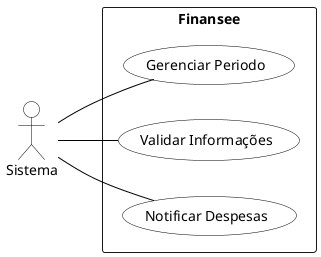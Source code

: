 @startuml

left to right direction

skinparam ActorBorderColor black
skinparam ActorBackgroundColor white
skinparam UsecaseBackgroundColor white
skinparam UsecaseBorderColor black
skinparam ArrowColor black

rectangle "Finansee"{
    (Gerenciar Periodo) as gerenciar_periodo
    (Validar Informações) as validar_informacoes
    (Notificar Despesas) as notificar_depesas
}

:Sistema: as sistema

sistema -- validar_informacoes
sistema -- notificar_depesas
sistema -- gerenciar_periodo


@enduml